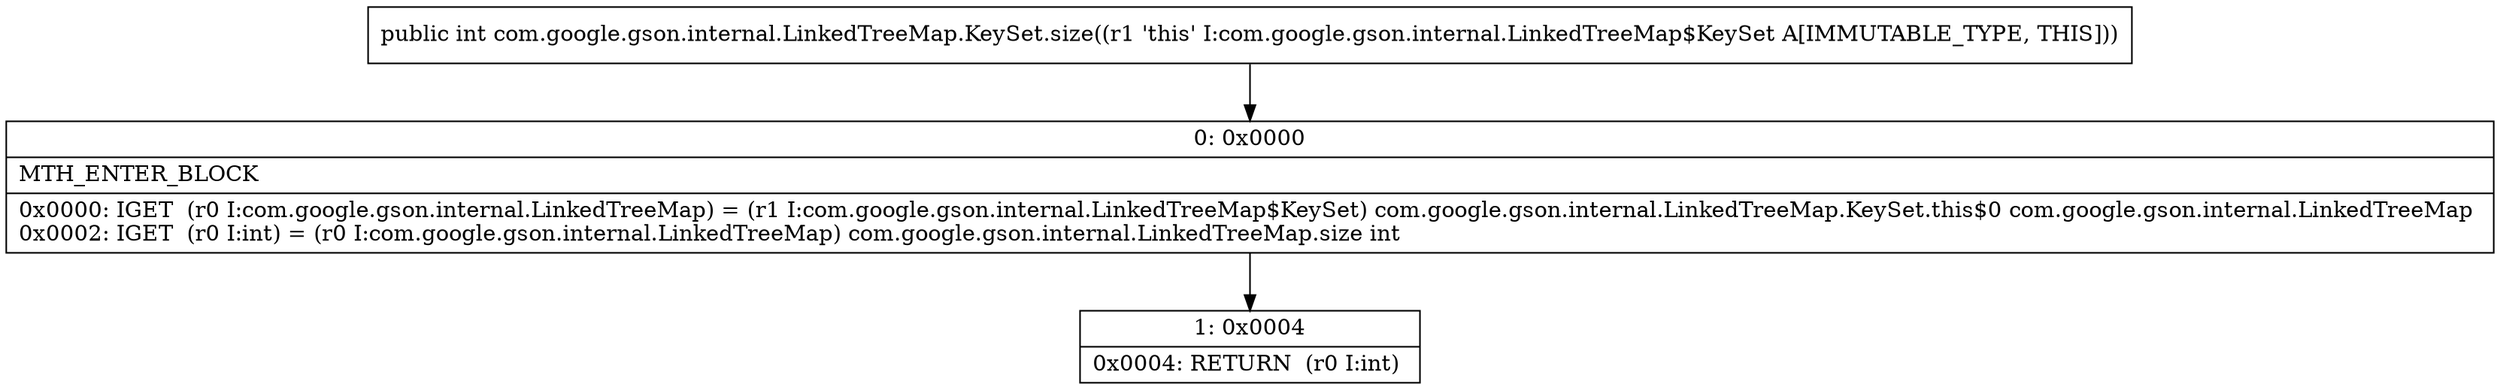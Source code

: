 digraph "CFG forcom.google.gson.internal.LinkedTreeMap.KeySet.size()I" {
Node_0 [shape=record,label="{0\:\ 0x0000|MTH_ENTER_BLOCK\l|0x0000: IGET  (r0 I:com.google.gson.internal.LinkedTreeMap) = (r1 I:com.google.gson.internal.LinkedTreeMap$KeySet) com.google.gson.internal.LinkedTreeMap.KeySet.this$0 com.google.gson.internal.LinkedTreeMap \l0x0002: IGET  (r0 I:int) = (r0 I:com.google.gson.internal.LinkedTreeMap) com.google.gson.internal.LinkedTreeMap.size int \l}"];
Node_1 [shape=record,label="{1\:\ 0x0004|0x0004: RETURN  (r0 I:int) \l}"];
MethodNode[shape=record,label="{public int com.google.gson.internal.LinkedTreeMap.KeySet.size((r1 'this' I:com.google.gson.internal.LinkedTreeMap$KeySet A[IMMUTABLE_TYPE, THIS])) }"];
MethodNode -> Node_0;
Node_0 -> Node_1;
}

